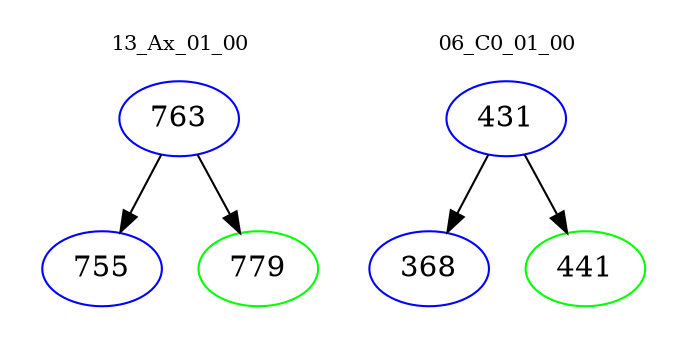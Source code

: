 digraph{
subgraph cluster_0 {
color = white
label = "13_Ax_01_00";
fontsize=10;
T0_763 [label="763", color="blue"]
T0_763 -> T0_755 [color="black"]
T0_755 [label="755", color="blue"]
T0_763 -> T0_779 [color="black"]
T0_779 [label="779", color="green"]
}
subgraph cluster_1 {
color = white
label = "06_C0_01_00";
fontsize=10;
T1_431 [label="431", color="blue"]
T1_431 -> T1_368 [color="black"]
T1_368 [label="368", color="blue"]
T1_431 -> T1_441 [color="black"]
T1_441 [label="441", color="green"]
}
}
